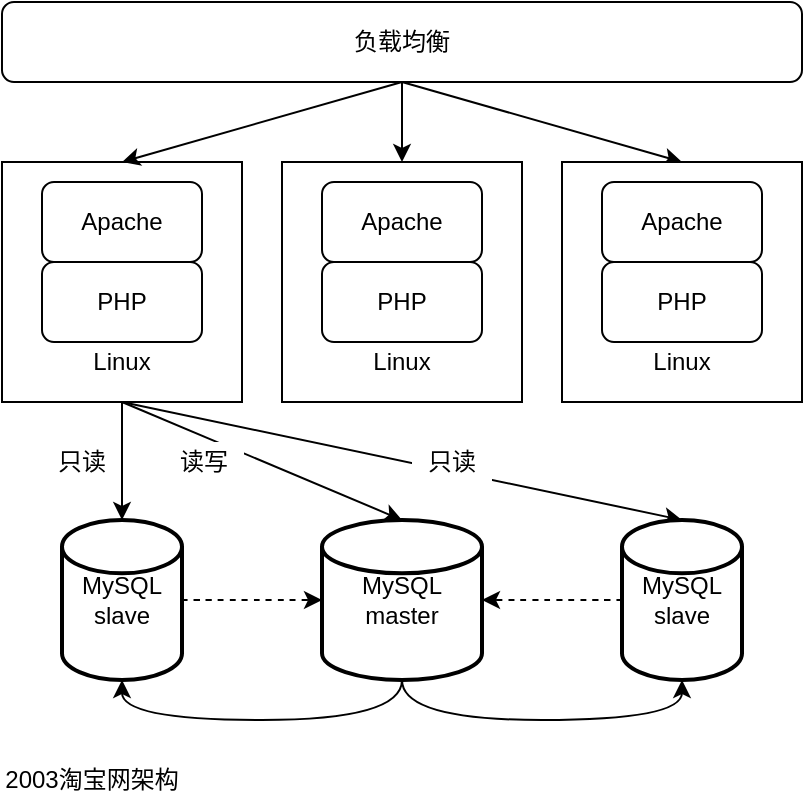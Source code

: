 <mxfile version="13.7.9" type="device"><diagram id="pVniH5reR1Hforzorss2" name="Page-1"><mxGraphModel dx="946" dy="725" grid="1" gridSize="10" guides="1" tooltips="1" connect="1" arrows="1" fold="1" page="1" pageScale="1" pageWidth="827" pageHeight="1169" math="0" shadow="0"><root><mxCell id="0"/><mxCell id="1" parent="0"/><mxCell id="CiJ_jjnp4a26Ed7gXxUE-21" style="edgeStyle=none;rounded=0;orthogonalLoop=1;jettySize=auto;html=1;exitX=0.5;exitY=1;exitDx=0;exitDy=0;entryX=0.5;entryY=0;entryDx=0;entryDy=0;entryPerimeter=0;" edge="1" parent="1" source="CiJ_jjnp4a26Ed7gXxUE-6" target="CiJ_jjnp4a26Ed7gXxUE-2"><mxGeometry relative="1" as="geometry"/></mxCell><mxCell id="CiJ_jjnp4a26Ed7gXxUE-22" style="edgeStyle=none;rounded=0;orthogonalLoop=1;jettySize=auto;html=1;exitX=0.5;exitY=1;exitDx=0;exitDy=0;entryX=0.5;entryY=0;entryDx=0;entryDy=0;entryPerimeter=0;" edge="1" parent="1" source="CiJ_jjnp4a26Ed7gXxUE-6" target="CiJ_jjnp4a26Ed7gXxUE-19"><mxGeometry relative="1" as="geometry"/></mxCell><mxCell id="CiJ_jjnp4a26Ed7gXxUE-23" style="edgeStyle=none;rounded=0;orthogonalLoop=1;jettySize=auto;html=1;exitX=0.5;exitY=1;exitDx=0;exitDy=0;entryX=0.5;entryY=0;entryDx=0;entryDy=0;entryPerimeter=0;" edge="1" parent="1" source="CiJ_jjnp4a26Ed7gXxUE-6" target="CiJ_jjnp4a26Ed7gXxUE-20"><mxGeometry relative="1" as="geometry"/></mxCell><mxCell id="CiJ_jjnp4a26Ed7gXxUE-6" value="" style="rounded=0;whiteSpace=wrap;html=1;" vertex="1" parent="1"><mxGeometry x="200" y="160" width="120" height="120" as="geometry"/></mxCell><mxCell id="CiJ_jjnp4a26Ed7gXxUE-16" style="edgeStyle=orthogonalEdgeStyle;rounded=0;orthogonalLoop=1;jettySize=auto;html=1;exitX=0.5;exitY=1;exitDx=0;exitDy=0;entryX=0.5;entryY=0;entryDx=0;entryDy=0;" edge="1" parent="1" source="CiJ_jjnp4a26Ed7gXxUE-1" target="CiJ_jjnp4a26Ed7gXxUE-8"><mxGeometry relative="1" as="geometry"/></mxCell><mxCell id="CiJ_jjnp4a26Ed7gXxUE-17" style="rounded=0;orthogonalLoop=1;jettySize=auto;html=1;exitX=0.5;exitY=1;exitDx=0;exitDy=0;entryX=0.5;entryY=0;entryDx=0;entryDy=0;" edge="1" parent="1" source="CiJ_jjnp4a26Ed7gXxUE-1" target="CiJ_jjnp4a26Ed7gXxUE-6"><mxGeometry relative="1" as="geometry"/></mxCell><mxCell id="CiJ_jjnp4a26Ed7gXxUE-18" style="edgeStyle=none;rounded=0;orthogonalLoop=1;jettySize=auto;html=1;exitX=0.5;exitY=1;exitDx=0;exitDy=0;entryX=0.5;entryY=0;entryDx=0;entryDy=0;" edge="1" parent="1" source="CiJ_jjnp4a26Ed7gXxUE-1" target="CiJ_jjnp4a26Ed7gXxUE-12"><mxGeometry relative="1" as="geometry"/></mxCell><mxCell id="CiJ_jjnp4a26Ed7gXxUE-1" value="负载均衡" style="rounded=1;whiteSpace=wrap;html=1;" vertex="1" parent="1"><mxGeometry x="200" y="80" width="400" height="40" as="geometry"/></mxCell><mxCell id="CiJ_jjnp4a26Ed7gXxUE-33" style="edgeStyle=orthogonalEdgeStyle;curved=1;rounded=0;orthogonalLoop=1;jettySize=auto;html=1;exitX=0.5;exitY=1;exitDx=0;exitDy=0;exitPerimeter=0;entryX=0.5;entryY=1;entryDx=0;entryDy=0;entryPerimeter=0;" edge="1" parent="1" source="CiJ_jjnp4a26Ed7gXxUE-2" target="CiJ_jjnp4a26Ed7gXxUE-19"><mxGeometry relative="1" as="geometry"/></mxCell><mxCell id="CiJ_jjnp4a26Ed7gXxUE-35" style="edgeStyle=orthogonalEdgeStyle;curved=1;rounded=0;orthogonalLoop=1;jettySize=auto;html=1;exitX=0.5;exitY=1;exitDx=0;exitDy=0;exitPerimeter=0;entryX=0.5;entryY=1;entryDx=0;entryDy=0;entryPerimeter=0;" edge="1" parent="1" source="CiJ_jjnp4a26Ed7gXxUE-2" target="CiJ_jjnp4a26Ed7gXxUE-20"><mxGeometry relative="1" as="geometry"/></mxCell><mxCell id="CiJ_jjnp4a26Ed7gXxUE-2" value="MySQL master" style="strokeWidth=2;html=1;shape=mxgraph.flowchart.database;whiteSpace=wrap;" vertex="1" parent="1"><mxGeometry x="360" y="339" width="80" height="80" as="geometry"/></mxCell><mxCell id="CiJ_jjnp4a26Ed7gXxUE-3" value="Apache" style="rounded=1;whiteSpace=wrap;html=1;" vertex="1" parent="1"><mxGeometry x="220" y="170" width="80" height="40" as="geometry"/></mxCell><mxCell id="CiJ_jjnp4a26Ed7gXxUE-4" value="PHP" style="rounded=1;whiteSpace=wrap;html=1;" vertex="1" parent="1"><mxGeometry x="220" y="210" width="80" height="40" as="geometry"/></mxCell><mxCell id="CiJ_jjnp4a26Ed7gXxUE-7" value="Linux" style="text;html=1;strokeColor=none;fillColor=none;align=center;verticalAlign=middle;whiteSpace=wrap;rounded=0;" vertex="1" parent="1"><mxGeometry x="240" y="250" width="40" height="20" as="geometry"/></mxCell><mxCell id="CiJ_jjnp4a26Ed7gXxUE-8" value="" style="rounded=0;whiteSpace=wrap;html=1;" vertex="1" parent="1"><mxGeometry x="340" y="160" width="120" height="120" as="geometry"/></mxCell><mxCell id="CiJ_jjnp4a26Ed7gXxUE-9" value="Apache" style="rounded=1;whiteSpace=wrap;html=1;" vertex="1" parent="1"><mxGeometry x="360" y="170" width="80" height="40" as="geometry"/></mxCell><mxCell id="CiJ_jjnp4a26Ed7gXxUE-10" value="PHP" style="rounded=1;whiteSpace=wrap;html=1;" vertex="1" parent="1"><mxGeometry x="360" y="210" width="80" height="40" as="geometry"/></mxCell><mxCell id="CiJ_jjnp4a26Ed7gXxUE-11" value="Linux" style="text;html=1;strokeColor=none;fillColor=none;align=center;verticalAlign=middle;whiteSpace=wrap;rounded=0;" vertex="1" parent="1"><mxGeometry x="380" y="250" width="40" height="20" as="geometry"/></mxCell><mxCell id="CiJ_jjnp4a26Ed7gXxUE-12" value="" style="rounded=0;whiteSpace=wrap;html=1;" vertex="1" parent="1"><mxGeometry x="480" y="160" width="120" height="120" as="geometry"/></mxCell><mxCell id="CiJ_jjnp4a26Ed7gXxUE-13" value="Apache" style="rounded=1;whiteSpace=wrap;html=1;" vertex="1" parent="1"><mxGeometry x="500" y="170" width="80" height="40" as="geometry"/></mxCell><mxCell id="CiJ_jjnp4a26Ed7gXxUE-14" value="PHP" style="rounded=1;whiteSpace=wrap;html=1;" vertex="1" parent="1"><mxGeometry x="500" y="210" width="80" height="40" as="geometry"/></mxCell><mxCell id="CiJ_jjnp4a26Ed7gXxUE-15" value="Linux" style="text;html=1;strokeColor=none;fillColor=none;align=center;verticalAlign=middle;whiteSpace=wrap;rounded=0;" vertex="1" parent="1"><mxGeometry x="520" y="250" width="40" height="20" as="geometry"/></mxCell><mxCell id="CiJ_jjnp4a26Ed7gXxUE-32" style="edgeStyle=orthogonalEdgeStyle;curved=1;rounded=0;orthogonalLoop=1;jettySize=auto;html=1;exitX=1;exitY=0.5;exitDx=0;exitDy=0;exitPerimeter=0;entryX=0;entryY=0.5;entryDx=0;entryDy=0;entryPerimeter=0;dashed=1;" edge="1" parent="1" source="CiJ_jjnp4a26Ed7gXxUE-19" target="CiJ_jjnp4a26Ed7gXxUE-2"><mxGeometry relative="1" as="geometry"/></mxCell><mxCell id="CiJ_jjnp4a26Ed7gXxUE-19" value="MySQL slave" style="strokeWidth=2;html=1;shape=mxgraph.flowchart.database;whiteSpace=wrap;" vertex="1" parent="1"><mxGeometry x="230" y="339" width="60" height="80" as="geometry"/></mxCell><mxCell id="CiJ_jjnp4a26Ed7gXxUE-34" style="edgeStyle=orthogonalEdgeStyle;curved=1;rounded=0;orthogonalLoop=1;jettySize=auto;html=1;exitX=0;exitY=0.5;exitDx=0;exitDy=0;exitPerimeter=0;entryX=1;entryY=0.5;entryDx=0;entryDy=0;entryPerimeter=0;dashed=1;" edge="1" parent="1" source="CiJ_jjnp4a26Ed7gXxUE-20" target="CiJ_jjnp4a26Ed7gXxUE-2"><mxGeometry relative="1" as="geometry"/></mxCell><mxCell id="CiJ_jjnp4a26Ed7gXxUE-20" value="MySQL slave" style="strokeWidth=2;html=1;shape=mxgraph.flowchart.database;whiteSpace=wrap;" vertex="1" parent="1"><mxGeometry x="510" y="339" width="60" height="80" as="geometry"/></mxCell><mxCell id="CiJ_jjnp4a26Ed7gXxUE-25" value="只读" style="text;html=1;strokeColor=none;fillColor=none;align=center;verticalAlign=middle;whiteSpace=wrap;rounded=0;" vertex="1" parent="1"><mxGeometry x="220" y="300" width="40" height="20" as="geometry"/></mxCell><mxCell id="CiJ_jjnp4a26Ed7gXxUE-26" value="读写" style="text;html=1;strokeColor=none;align=center;verticalAlign=middle;whiteSpace=wrap;rounded=0;fillColor=#ffffff;" vertex="1" parent="1"><mxGeometry x="281" y="300" width="40" height="20" as="geometry"/></mxCell><mxCell id="CiJ_jjnp4a26Ed7gXxUE-27" value="只读" style="text;html=1;strokeColor=none;align=center;verticalAlign=middle;whiteSpace=wrap;rounded=0;fillColor=#ffffff;" vertex="1" parent="1"><mxGeometry x="405" y="300" width="40" height="20" as="geometry"/></mxCell><mxCell id="CiJ_jjnp4a26Ed7gXxUE-36" value="2003淘宝网架构" style="text;html=1;strokeColor=none;fillColor=none;align=center;verticalAlign=middle;whiteSpace=wrap;rounded=0;" vertex="1" parent="1"><mxGeometry x="200" y="459" width="90" height="20" as="geometry"/></mxCell></root></mxGraphModel></diagram></mxfile>